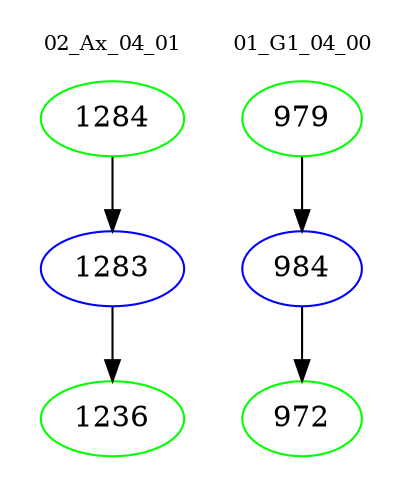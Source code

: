 digraph{
subgraph cluster_0 {
color = white
label = "02_Ax_04_01";
fontsize=10;
T0_1284 [label="1284", color="green"]
T0_1284 -> T0_1283 [color="black"]
T0_1283 [label="1283", color="blue"]
T0_1283 -> T0_1236 [color="black"]
T0_1236 [label="1236", color="green"]
}
subgraph cluster_1 {
color = white
label = "01_G1_04_00";
fontsize=10;
T1_979 [label="979", color="green"]
T1_979 -> T1_984 [color="black"]
T1_984 [label="984", color="blue"]
T1_984 -> T1_972 [color="black"]
T1_972 [label="972", color="green"]
}
}
